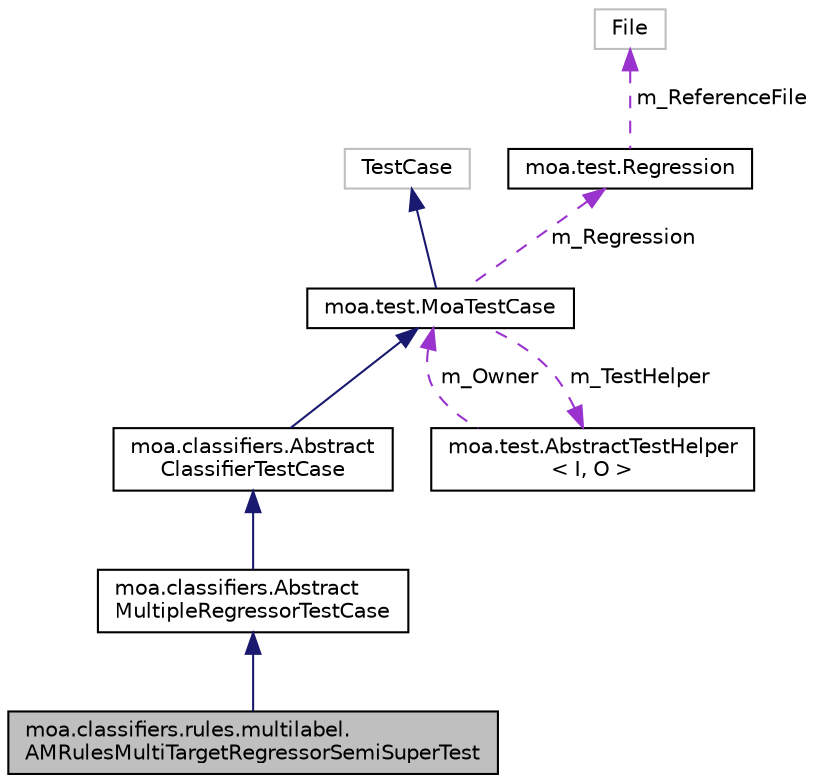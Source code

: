 digraph "moa.classifiers.rules.multilabel.AMRulesMultiTargetRegressorSemiSuperTest"
{
 // LATEX_PDF_SIZE
  edge [fontname="Helvetica",fontsize="10",labelfontname="Helvetica",labelfontsize="10"];
  node [fontname="Helvetica",fontsize="10",shape=record];
  Node1 [label="moa.classifiers.rules.multilabel.\lAMRulesMultiTargetRegressorSemiSuperTest",height=0.2,width=0.4,color="black", fillcolor="grey75", style="filled", fontcolor="black",tooltip=" "];
  Node2 -> Node1 [dir="back",color="midnightblue",fontsize="10",style="solid",fontname="Helvetica"];
  Node2 [label="moa.classifiers.Abstract\lMultipleRegressorTestCase",height=0.2,width=0.4,color="black", fillcolor="white", style="filled",URL="$classmoa_1_1classifiers_1_1_abstract_multiple_regressor_test_case.html",tooltip=" "];
  Node3 -> Node2 [dir="back",color="midnightblue",fontsize="10",style="solid",fontname="Helvetica"];
  Node3 [label="moa.classifiers.Abstract\lClassifierTestCase",height=0.2,width=0.4,color="black", fillcolor="white", style="filled",URL="$classmoa_1_1classifiers_1_1_abstract_classifier_test_case.html",tooltip=" "];
  Node4 -> Node3 [dir="back",color="midnightblue",fontsize="10",style="solid",fontname="Helvetica"];
  Node4 [label="moa.test.MoaTestCase",height=0.2,width=0.4,color="black", fillcolor="white", style="filled",URL="$classmoa_1_1test_1_1_moa_test_case.html",tooltip=" "];
  Node5 -> Node4 [dir="back",color="midnightblue",fontsize="10",style="solid",fontname="Helvetica"];
  Node5 [label="TestCase",height=0.2,width=0.4,color="grey75", fillcolor="white", style="filled",tooltip=" "];
  Node6 -> Node4 [dir="back",color="darkorchid3",fontsize="10",style="dashed",label=" m_TestHelper" ,fontname="Helvetica"];
  Node6 [label="moa.test.AbstractTestHelper\l\< I, O \>",height=0.2,width=0.4,color="black", fillcolor="white", style="filled",URL="$classmoa_1_1test_1_1_abstract_test_helper.html",tooltip=" "];
  Node4 -> Node6 [dir="back",color="darkorchid3",fontsize="10",style="dashed",label=" m_Owner" ,fontname="Helvetica"];
  Node7 -> Node4 [dir="back",color="darkorchid3",fontsize="10",style="dashed",label=" m_Regression" ,fontname="Helvetica"];
  Node7 [label="moa.test.Regression",height=0.2,width=0.4,color="black", fillcolor="white", style="filled",URL="$classmoa_1_1test_1_1_regression.html",tooltip=" "];
  Node8 -> Node7 [dir="back",color="darkorchid3",fontsize="10",style="dashed",label=" m_ReferenceFile" ,fontname="Helvetica"];
  Node8 [label="File",height=0.2,width=0.4,color="grey75", fillcolor="white", style="filled",tooltip=" "];
}
